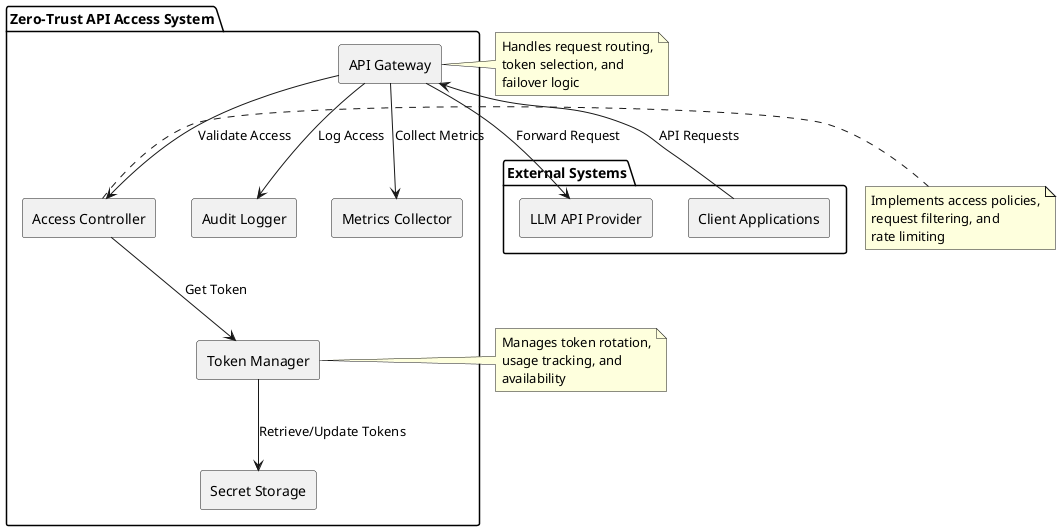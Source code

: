 @startuml Zero-Trust API Access Component Diagram

!define RECTANGLE class

skinparam componentStyle rectangle
skinparam backgroundColor white
skinparam handwritten false

package "Zero-Trust API Access System" {
    [API Gateway] as gateway
    [Token Manager] as tokenManager
    [Access Controller] as accessController
    [Audit Logger] as auditLogger
    [Secret Storage] as secretStorage
    [Metrics Collector] as metricsCollector
}

package "External Systems" {
    [LLM API Provider] as llmApi
    [Client Applications] as client
}

client --> gateway : "API Requests"
gateway --> accessController : "Validate Access"
accessController --> tokenManager : "Get Token"
tokenManager --> secretStorage : "Retrieve/Update Tokens"
gateway --> llmApi : "Forward Request"
gateway --> auditLogger : "Log Access"
gateway --> metricsCollector : "Collect Metrics"

note right of gateway
  Handles request routing,
  token selection, and
  failover logic
end note

note right of tokenManager
  Manages token rotation,
  usage tracking, and
  availability
end note

note right of accessController
  Implements access policies,
  request filtering, and
  rate limiting
end note

@enduml 